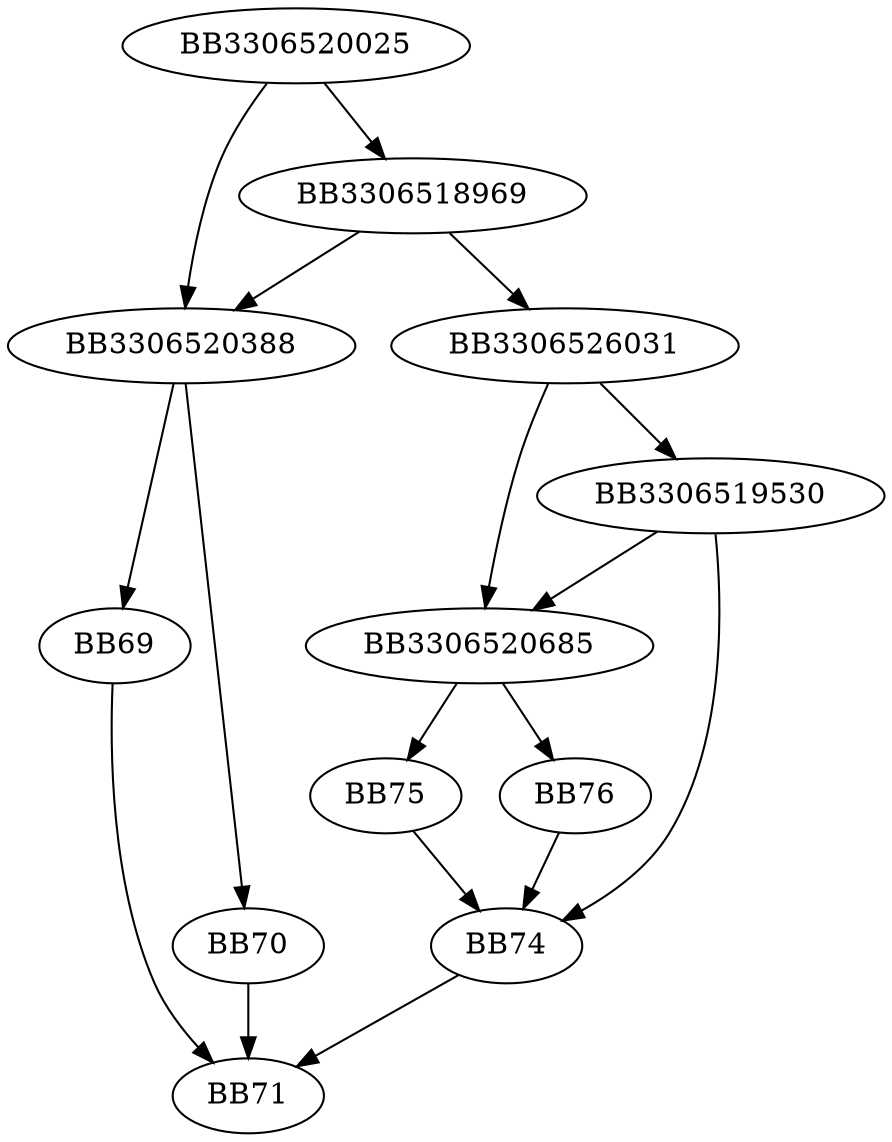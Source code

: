 digraph G{
	BB3306520025->BB3306520388;
	BB3306520025->BB3306518969;
	BB3306518969->BB3306520388;
	BB3306518969->BB3306526031;
	BB3306520388->BB69;
	BB3306520388->BB70;
	BB70->BB71;
	BB69->BB71;
	BB3306526031->BB3306520685;
	BB3306526031->BB3306519530;
	BB3306519530->BB3306520685;
	BB3306519530->BB74;
	BB3306520685->BB75;
	BB3306520685->BB76;
	BB76->BB74;
	BB75->BB74;
	BB74->BB71;
}
